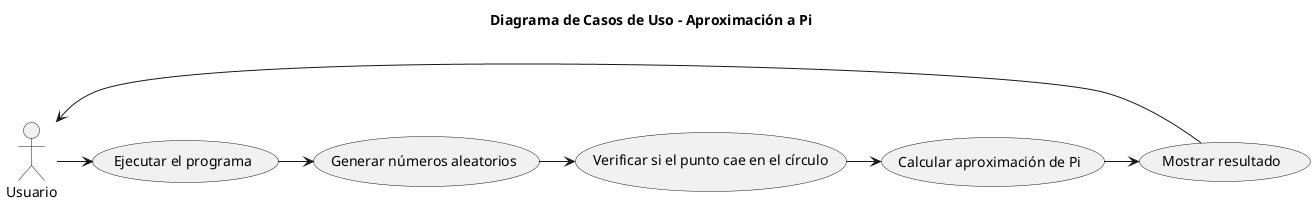 @startuml

title Diagrama de Casos de Uso - Aproximación a Pi

actor Usuario

usecase "Ejecutar el programa" as UC1
usecase "Generar números aleatorios" as UC2
usecase "Verificar si el punto cae en el círculo" as UC3
usecase "Calcular aproximación de Pi" as UC4
usecase "Mostrar resultado" as UC5

Usuario -> UC1
UC1 -> UC2
UC2 -> UC3
UC3 -> UC4
UC4 -> UC5
UC5 -> Usuario

@enduml
